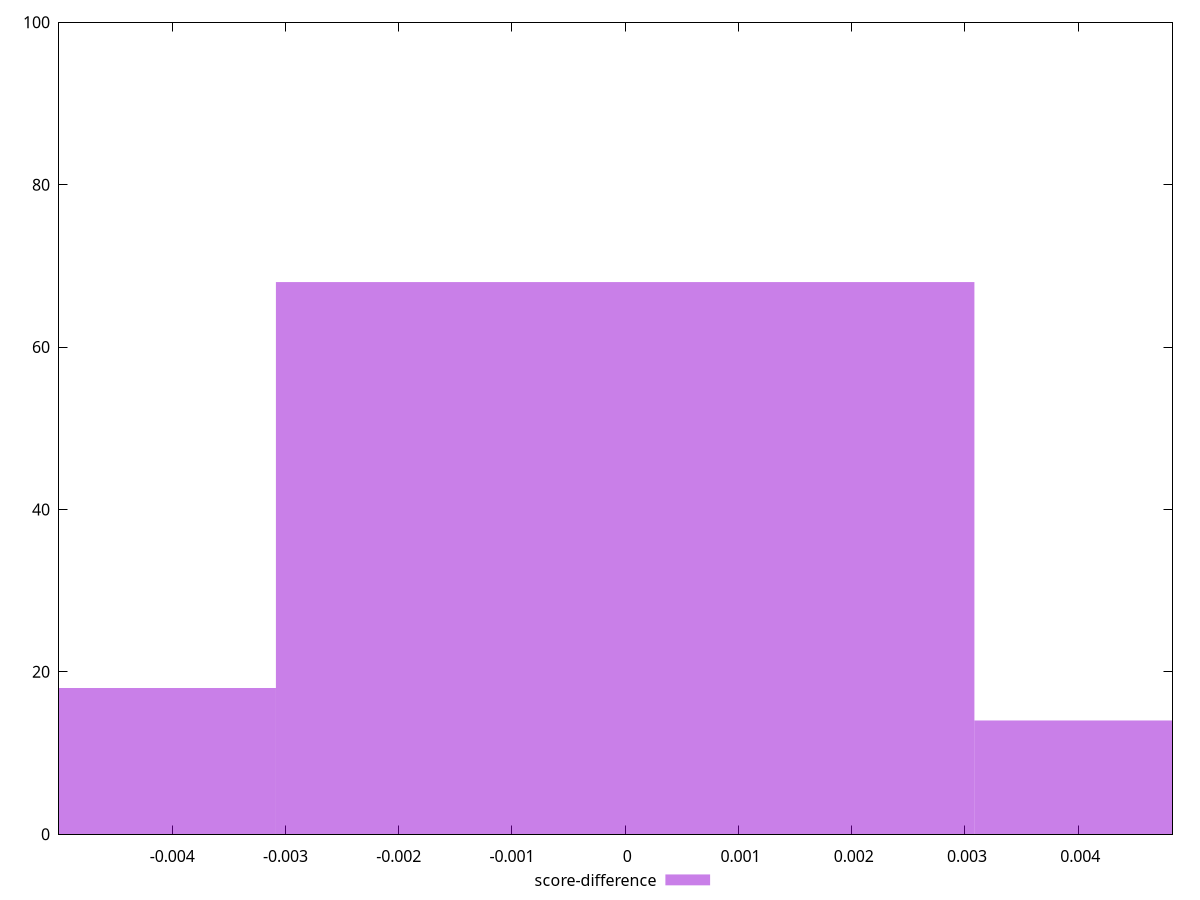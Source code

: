 reset

$scoreDifference <<EOF
0 68
0.0061677226687821265 14
-0.0061677226687821265 18
EOF

set key outside below
set boxwidth 0.0061677226687821265
set xrange [-0.004999187290744556:0.004832970025158034]
set yrange [0:100]
set trange [0:100]
set style fill transparent solid 0.5 noborder
set terminal svg size 640, 490 enhanced background rgb 'white'
set output "reprap/speed-index/samples/pages+cached+nointeractive/score-difference/histogram.svg"

plot $scoreDifference title "score-difference" with boxes

reset
